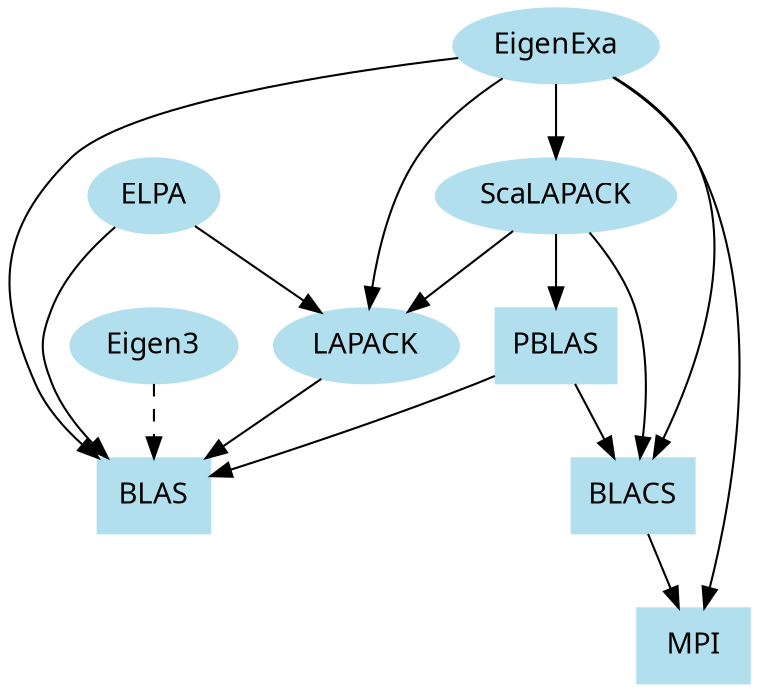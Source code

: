 digraph g {
  graph [fontname = "Depenency of eigensolvers" ];
  node [color=lightblue2, style=filled, shape=box];
  node [fontname="MSGOTHIC.TTC"];
  edge [fontname="MSGOTHIC.TTC"];
  "LAPACK" [shape=ellipse];
  "EigenExa" [shape=ellipse];
  "Eigen3" [shape=ellipse];
  "ELPA" [shape=ellipse];
//  "Elemental" [shape=ellipse];
  "ScaLAPACK" [shape=ellipse];

  "LAPACK"->"BLAS";
  "ScaLAPACK"->"LAPACK";
  "ScaLAPACK"->"BLACS";
  "ScaLAPACK"->"PBLAS";
  "PBLAS"->"BLAS";
  "PBLAS"->"BLACS";
  "BLACS"->"MPI";
  "EigenExa"->"ScaLAPACK";
  "EigenExa"->"BLACS";
  "EigenExa"->"LAPACK";
  "EigenExa"->"BLAS";
  "EigenExa"->"MPI";
  "Eigen3"->"BLAS" [style="dashed"];
  "ELPA"->"LAPACK";
  "ELPA"->"BLAS"
//  "Elemental"->"LAPACK";
//  "Elemental"->"BLAS";
//  "Elemental"->"MPI";
}


